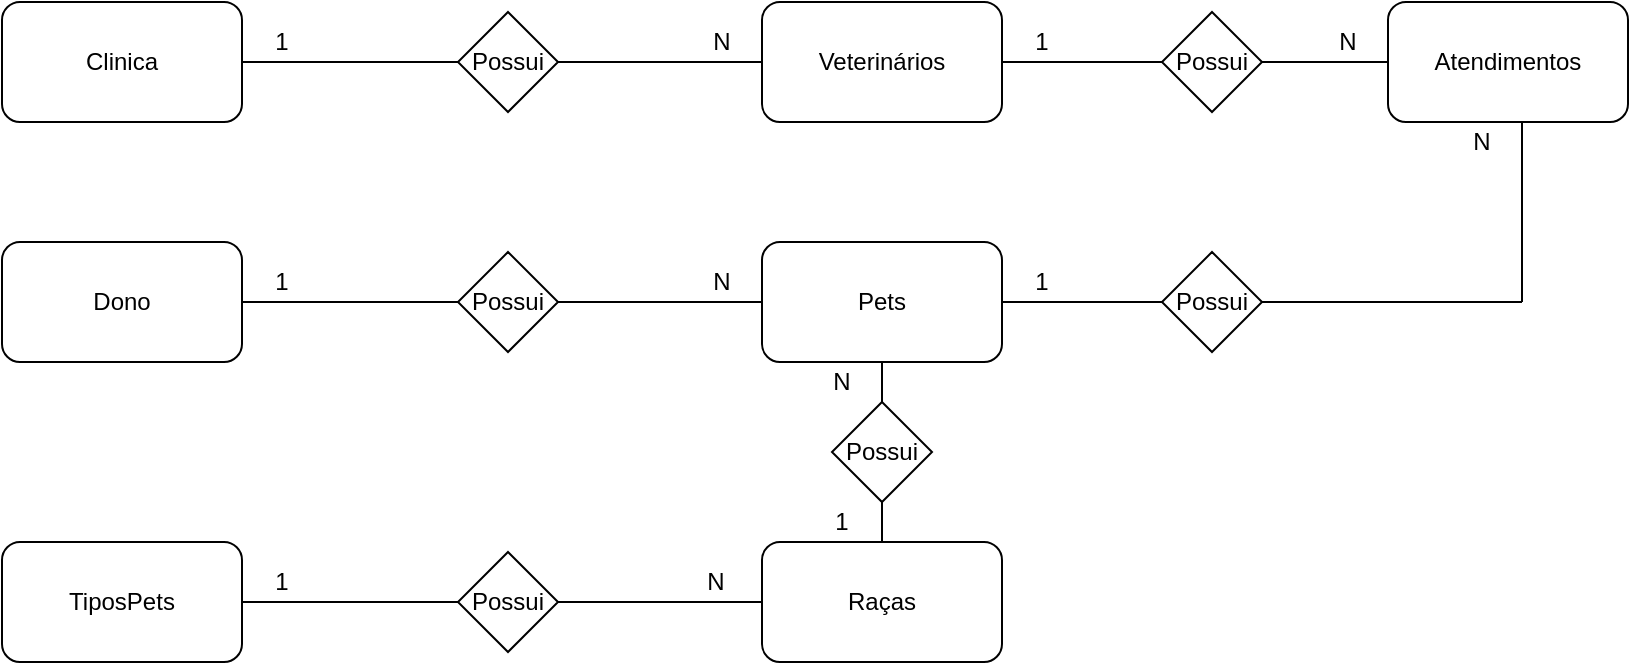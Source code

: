 <mxfile version="14.4.3" type="device"><diagram id="pFYYcYXqlbzGcmx4hX-_" name="Page-1"><mxGraphModel dx="4618" dy="798" grid="1" gridSize="10" guides="1" tooltips="1" connect="1" arrows="1" fold="1" page="1" pageScale="1" pageWidth="827" pageHeight="1169" math="0" shadow="0"><root><mxCell id="0"/><mxCell id="1" parent="0"/><mxCell id="L-jku6vhg3AvaycZQZ7q-16" value="" style="group" vertex="1" connectable="0" parent="1"><mxGeometry x="-2760" y="400" width="500" height="60" as="geometry"/></mxCell><mxCell id="L-jku6vhg3AvaycZQZ7q-3" value="TiposPets" style="rounded=1;whiteSpace=wrap;html=1;" vertex="1" parent="L-jku6vhg3AvaycZQZ7q-16"><mxGeometry width="120" height="60" as="geometry"/></mxCell><mxCell id="L-jku6vhg3AvaycZQZ7q-5" value="Possui" style="rhombus;whiteSpace=wrap;html=1;" vertex="1" parent="L-jku6vhg3AvaycZQZ7q-16"><mxGeometry x="228" y="5" width="50" height="50" as="geometry"/></mxCell><mxCell id="L-jku6vhg3AvaycZQZ7q-7" value="" style="edgeStyle=orthogonalEdgeStyle;rounded=0;orthogonalLoop=1;jettySize=auto;html=1;endArrow=none;endFill=0;" edge="1" parent="L-jku6vhg3AvaycZQZ7q-16" source="L-jku6vhg3AvaycZQZ7q-3" target="L-jku6vhg3AvaycZQZ7q-5"><mxGeometry relative="1" as="geometry"/></mxCell><mxCell id="L-jku6vhg3AvaycZQZ7q-13" value="" style="edgeStyle=orthogonalEdgeStyle;rounded=0;orthogonalLoop=1;jettySize=auto;html=1;endArrow=none;endFill=0;" edge="1" parent="L-jku6vhg3AvaycZQZ7q-16" source="L-jku6vhg3AvaycZQZ7q-11" target="L-jku6vhg3AvaycZQZ7q-5"><mxGeometry relative="1" as="geometry"/></mxCell><mxCell id="L-jku6vhg3AvaycZQZ7q-11" value="Raças" style="rounded=1;whiteSpace=wrap;html=1;" vertex="1" parent="L-jku6vhg3AvaycZQZ7q-16"><mxGeometry x="380" width="120" height="60" as="geometry"/></mxCell><mxCell id="L-jku6vhg3AvaycZQZ7q-21" value="1" style="text;html=1;strokeColor=none;fillColor=none;align=center;verticalAlign=middle;whiteSpace=wrap;rounded=0;" vertex="1" parent="L-jku6vhg3AvaycZQZ7q-16"><mxGeometry x="120" y="10" width="40" height="20" as="geometry"/></mxCell><mxCell id="L-jku6vhg3AvaycZQZ7q-22" value="N" style="text;html=1;strokeColor=none;fillColor=none;align=center;verticalAlign=middle;whiteSpace=wrap;rounded=0;" vertex="1" parent="L-jku6vhg3AvaycZQZ7q-16"><mxGeometry x="337" y="10" width="40" height="20" as="geometry"/></mxCell><mxCell id="L-jku6vhg3AvaycZQZ7q-17" value="" style="group" vertex="1" connectable="0" parent="1"><mxGeometry x="-2760" y="250" width="500" height="60" as="geometry"/></mxCell><mxCell id="L-jku6vhg3AvaycZQZ7q-2" value="Dono" style="rounded=1;whiteSpace=wrap;html=1;" vertex="1" parent="L-jku6vhg3AvaycZQZ7q-17"><mxGeometry width="120" height="60" as="geometry"/></mxCell><mxCell id="L-jku6vhg3AvaycZQZ7q-4" value="Possui" style="rhombus;whiteSpace=wrap;html=1;" vertex="1" parent="L-jku6vhg3AvaycZQZ7q-17"><mxGeometry x="228" y="5" width="50" height="50" as="geometry"/></mxCell><mxCell id="L-jku6vhg3AvaycZQZ7q-9" value="" style="edgeStyle=orthogonalEdgeStyle;rounded=0;orthogonalLoop=1;jettySize=auto;html=1;endArrow=none;endFill=0;" edge="1" parent="L-jku6vhg3AvaycZQZ7q-17" source="L-jku6vhg3AvaycZQZ7q-2" target="L-jku6vhg3AvaycZQZ7q-4"><mxGeometry relative="1" as="geometry"/></mxCell><mxCell id="L-jku6vhg3AvaycZQZ7q-12" value="Pets" style="rounded=1;whiteSpace=wrap;html=1;" vertex="1" parent="L-jku6vhg3AvaycZQZ7q-17"><mxGeometry x="380" width="120" height="60" as="geometry"/></mxCell><mxCell id="L-jku6vhg3AvaycZQZ7q-15" value="" style="edgeStyle=orthogonalEdgeStyle;rounded=0;orthogonalLoop=1;jettySize=auto;html=1;endArrow=none;endFill=0;" edge="1" parent="L-jku6vhg3AvaycZQZ7q-17" source="L-jku6vhg3AvaycZQZ7q-4" target="L-jku6vhg3AvaycZQZ7q-12"><mxGeometry relative="1" as="geometry"/></mxCell><mxCell id="L-jku6vhg3AvaycZQZ7q-20" value="1" style="text;html=1;strokeColor=none;fillColor=none;align=center;verticalAlign=middle;whiteSpace=wrap;rounded=0;" vertex="1" parent="L-jku6vhg3AvaycZQZ7q-17"><mxGeometry x="120" y="10" width="40" height="20" as="geometry"/></mxCell><mxCell id="L-jku6vhg3AvaycZQZ7q-23" value="N" style="text;html=1;strokeColor=none;fillColor=none;align=center;verticalAlign=middle;whiteSpace=wrap;rounded=0;" vertex="1" parent="L-jku6vhg3AvaycZQZ7q-17"><mxGeometry x="340" y="10" width="40" height="20" as="geometry"/></mxCell><mxCell id="L-jku6vhg3AvaycZQZ7q-18" value="" style="group" vertex="1" connectable="0" parent="1"><mxGeometry x="-2760" y="130" width="500" height="60" as="geometry"/></mxCell><mxCell id="L-jku6vhg3AvaycZQZ7q-1" value="Clinica" style="rounded=1;whiteSpace=wrap;html=1;" vertex="1" parent="L-jku6vhg3AvaycZQZ7q-18"><mxGeometry width="120" height="60" as="geometry"/></mxCell><mxCell id="L-jku6vhg3AvaycZQZ7q-6" value="Possui" style="rhombus;whiteSpace=wrap;html=1;" vertex="1" parent="L-jku6vhg3AvaycZQZ7q-18"><mxGeometry x="228" y="5" width="50" height="50" as="geometry"/></mxCell><mxCell id="L-jku6vhg3AvaycZQZ7q-8" value="" style="edgeStyle=orthogonalEdgeStyle;rounded=0;orthogonalLoop=1;jettySize=auto;html=1;endArrow=none;endFill=0;" edge="1" parent="L-jku6vhg3AvaycZQZ7q-18" source="L-jku6vhg3AvaycZQZ7q-1" target="L-jku6vhg3AvaycZQZ7q-6"><mxGeometry relative="1" as="geometry"/></mxCell><mxCell id="L-jku6vhg3AvaycZQZ7q-10" value="Veterinários" style="rounded=1;whiteSpace=wrap;html=1;" vertex="1" parent="L-jku6vhg3AvaycZQZ7q-18"><mxGeometry x="380" width="120" height="60" as="geometry"/></mxCell><mxCell id="L-jku6vhg3AvaycZQZ7q-14" value="" style="edgeStyle=orthogonalEdgeStyle;rounded=0;orthogonalLoop=1;jettySize=auto;html=1;endArrow=none;endFill=0;" edge="1" parent="L-jku6vhg3AvaycZQZ7q-18" source="L-jku6vhg3AvaycZQZ7q-6" target="L-jku6vhg3AvaycZQZ7q-10"><mxGeometry relative="1" as="geometry"/></mxCell><mxCell id="L-jku6vhg3AvaycZQZ7q-19" value="1" style="text;html=1;strokeColor=none;fillColor=none;align=center;verticalAlign=middle;whiteSpace=wrap;rounded=0;" vertex="1" parent="L-jku6vhg3AvaycZQZ7q-18"><mxGeometry x="120" y="10" width="40" height="20" as="geometry"/></mxCell><mxCell id="L-jku6vhg3AvaycZQZ7q-24" value="N" style="text;html=1;strokeColor=none;fillColor=none;align=center;verticalAlign=middle;whiteSpace=wrap;rounded=0;" vertex="1" parent="L-jku6vhg3AvaycZQZ7q-18"><mxGeometry x="340" y="10" width="40" height="20" as="geometry"/></mxCell><mxCell id="L-jku6vhg3AvaycZQZ7q-25" value="Possui" style="rhombus;whiteSpace=wrap;html=1;" vertex="1" parent="1"><mxGeometry x="-2345" y="330" width="50" height="50" as="geometry"/></mxCell><mxCell id="L-jku6vhg3AvaycZQZ7q-26" value="" style="edgeStyle=orthogonalEdgeStyle;rounded=0;orthogonalLoop=1;jettySize=auto;html=1;endArrow=none;endFill=0;" edge="1" parent="1" source="L-jku6vhg3AvaycZQZ7q-12" target="L-jku6vhg3AvaycZQZ7q-25"><mxGeometry relative="1" as="geometry"/></mxCell><mxCell id="L-jku6vhg3AvaycZQZ7q-27" value="" style="edgeStyle=orthogonalEdgeStyle;rounded=0;orthogonalLoop=1;jettySize=auto;html=1;endArrow=none;endFill=0;" edge="1" parent="1" source="L-jku6vhg3AvaycZQZ7q-11" target="L-jku6vhg3AvaycZQZ7q-25"><mxGeometry relative="1" as="geometry"/></mxCell><mxCell id="L-jku6vhg3AvaycZQZ7q-28" value="1" style="text;html=1;strokeColor=none;fillColor=none;align=center;verticalAlign=middle;whiteSpace=wrap;rounded=0;" vertex="1" parent="1"><mxGeometry x="-2360" y="380" width="40" height="20" as="geometry"/></mxCell><mxCell id="L-jku6vhg3AvaycZQZ7q-29" value="N" style="text;html=1;strokeColor=none;fillColor=none;align=center;verticalAlign=middle;whiteSpace=wrap;rounded=0;" vertex="1" parent="1"><mxGeometry x="-2360" y="310" width="40" height="20" as="geometry"/></mxCell><mxCell id="L-jku6vhg3AvaycZQZ7q-31" style="edgeStyle=orthogonalEdgeStyle;rounded=0;orthogonalLoop=1;jettySize=auto;html=1;exitX=0;exitY=0;exitDx=0;exitDy=0;entryX=0.25;entryY=0;entryDx=0;entryDy=0;endArrow=none;endFill=0;" edge="1" parent="1" source="L-jku6vhg3AvaycZQZ7q-29" target="L-jku6vhg3AvaycZQZ7q-29"><mxGeometry relative="1" as="geometry"/></mxCell><mxCell id="L-jku6vhg3AvaycZQZ7q-40" value="" style="edgeStyle=orthogonalEdgeStyle;rounded=0;orthogonalLoop=1;jettySize=auto;html=1;endArrow=none;endFill=0;" edge="1" parent="1" source="L-jku6vhg3AvaycZQZ7q-32" target="L-jku6vhg3AvaycZQZ7q-39"><mxGeometry relative="1" as="geometry"/></mxCell><mxCell id="L-jku6vhg3AvaycZQZ7q-32" value="Possui" style="rhombus;whiteSpace=wrap;html=1;" vertex="1" parent="1"><mxGeometry x="-2180" y="135" width="50" height="50" as="geometry"/></mxCell><mxCell id="L-jku6vhg3AvaycZQZ7q-33" value="Possui" style="rhombus;whiteSpace=wrap;html=1;" vertex="1" parent="1"><mxGeometry x="-2180" y="255" width="50" height="50" as="geometry"/></mxCell><mxCell id="L-jku6vhg3AvaycZQZ7q-34" value="" style="edgeStyle=orthogonalEdgeStyle;rounded=0;orthogonalLoop=1;jettySize=auto;html=1;endArrow=none;endFill=0;" edge="1" parent="1" source="L-jku6vhg3AvaycZQZ7q-12" target="L-jku6vhg3AvaycZQZ7q-33"><mxGeometry relative="1" as="geometry"/></mxCell><mxCell id="L-jku6vhg3AvaycZQZ7q-35" value="" style="edgeStyle=orthogonalEdgeStyle;rounded=0;orthogonalLoop=1;jettySize=auto;html=1;endArrow=none;endFill=0;" edge="1" parent="1" source="L-jku6vhg3AvaycZQZ7q-10" target="L-jku6vhg3AvaycZQZ7q-32"><mxGeometry relative="1" as="geometry"/></mxCell><mxCell id="L-jku6vhg3AvaycZQZ7q-36" value="1" style="text;html=1;strokeColor=none;fillColor=none;align=center;verticalAlign=middle;whiteSpace=wrap;rounded=0;" vertex="1" parent="1"><mxGeometry x="-2260" y="260" width="40" height="20" as="geometry"/></mxCell><mxCell id="L-jku6vhg3AvaycZQZ7q-37" value="1" style="text;html=1;strokeColor=none;fillColor=none;align=center;verticalAlign=middle;whiteSpace=wrap;rounded=0;" vertex="1" parent="1"><mxGeometry x="-2260" y="140" width="40" height="20" as="geometry"/></mxCell><mxCell id="L-jku6vhg3AvaycZQZ7q-39" value="Atendimentos" style="rounded=1;whiteSpace=wrap;html=1;" vertex="1" parent="1"><mxGeometry x="-2067" y="130" width="120" height="60" as="geometry"/></mxCell><mxCell id="L-jku6vhg3AvaycZQZ7q-41" value="N" style="text;html=1;strokeColor=none;fillColor=none;align=center;verticalAlign=middle;whiteSpace=wrap;rounded=0;" vertex="1" parent="1"><mxGeometry x="-2107" y="140" width="40" height="20" as="geometry"/></mxCell><mxCell id="L-jku6vhg3AvaycZQZ7q-42" value="" style="endArrow=none;html=1;" edge="1" parent="1"><mxGeometry width="50" height="50" relative="1" as="geometry"><mxPoint x="-2000" y="280" as="sourcePoint"/><mxPoint x="-2000" y="190" as="targetPoint"/></mxGeometry></mxCell><mxCell id="L-jku6vhg3AvaycZQZ7q-43" value="" style="endArrow=none;html=1;" edge="1" parent="1"><mxGeometry width="50" height="50" relative="1" as="geometry"><mxPoint x="-2130" y="280" as="sourcePoint"/><mxPoint x="-2000" y="280" as="targetPoint"/></mxGeometry></mxCell><mxCell id="L-jku6vhg3AvaycZQZ7q-44" value="N" style="text;html=1;strokeColor=none;fillColor=none;align=center;verticalAlign=middle;whiteSpace=wrap;rounded=0;" vertex="1" parent="1"><mxGeometry x="-2040" y="190" width="40" height="20" as="geometry"/></mxCell></root></mxGraphModel></diagram></mxfile>